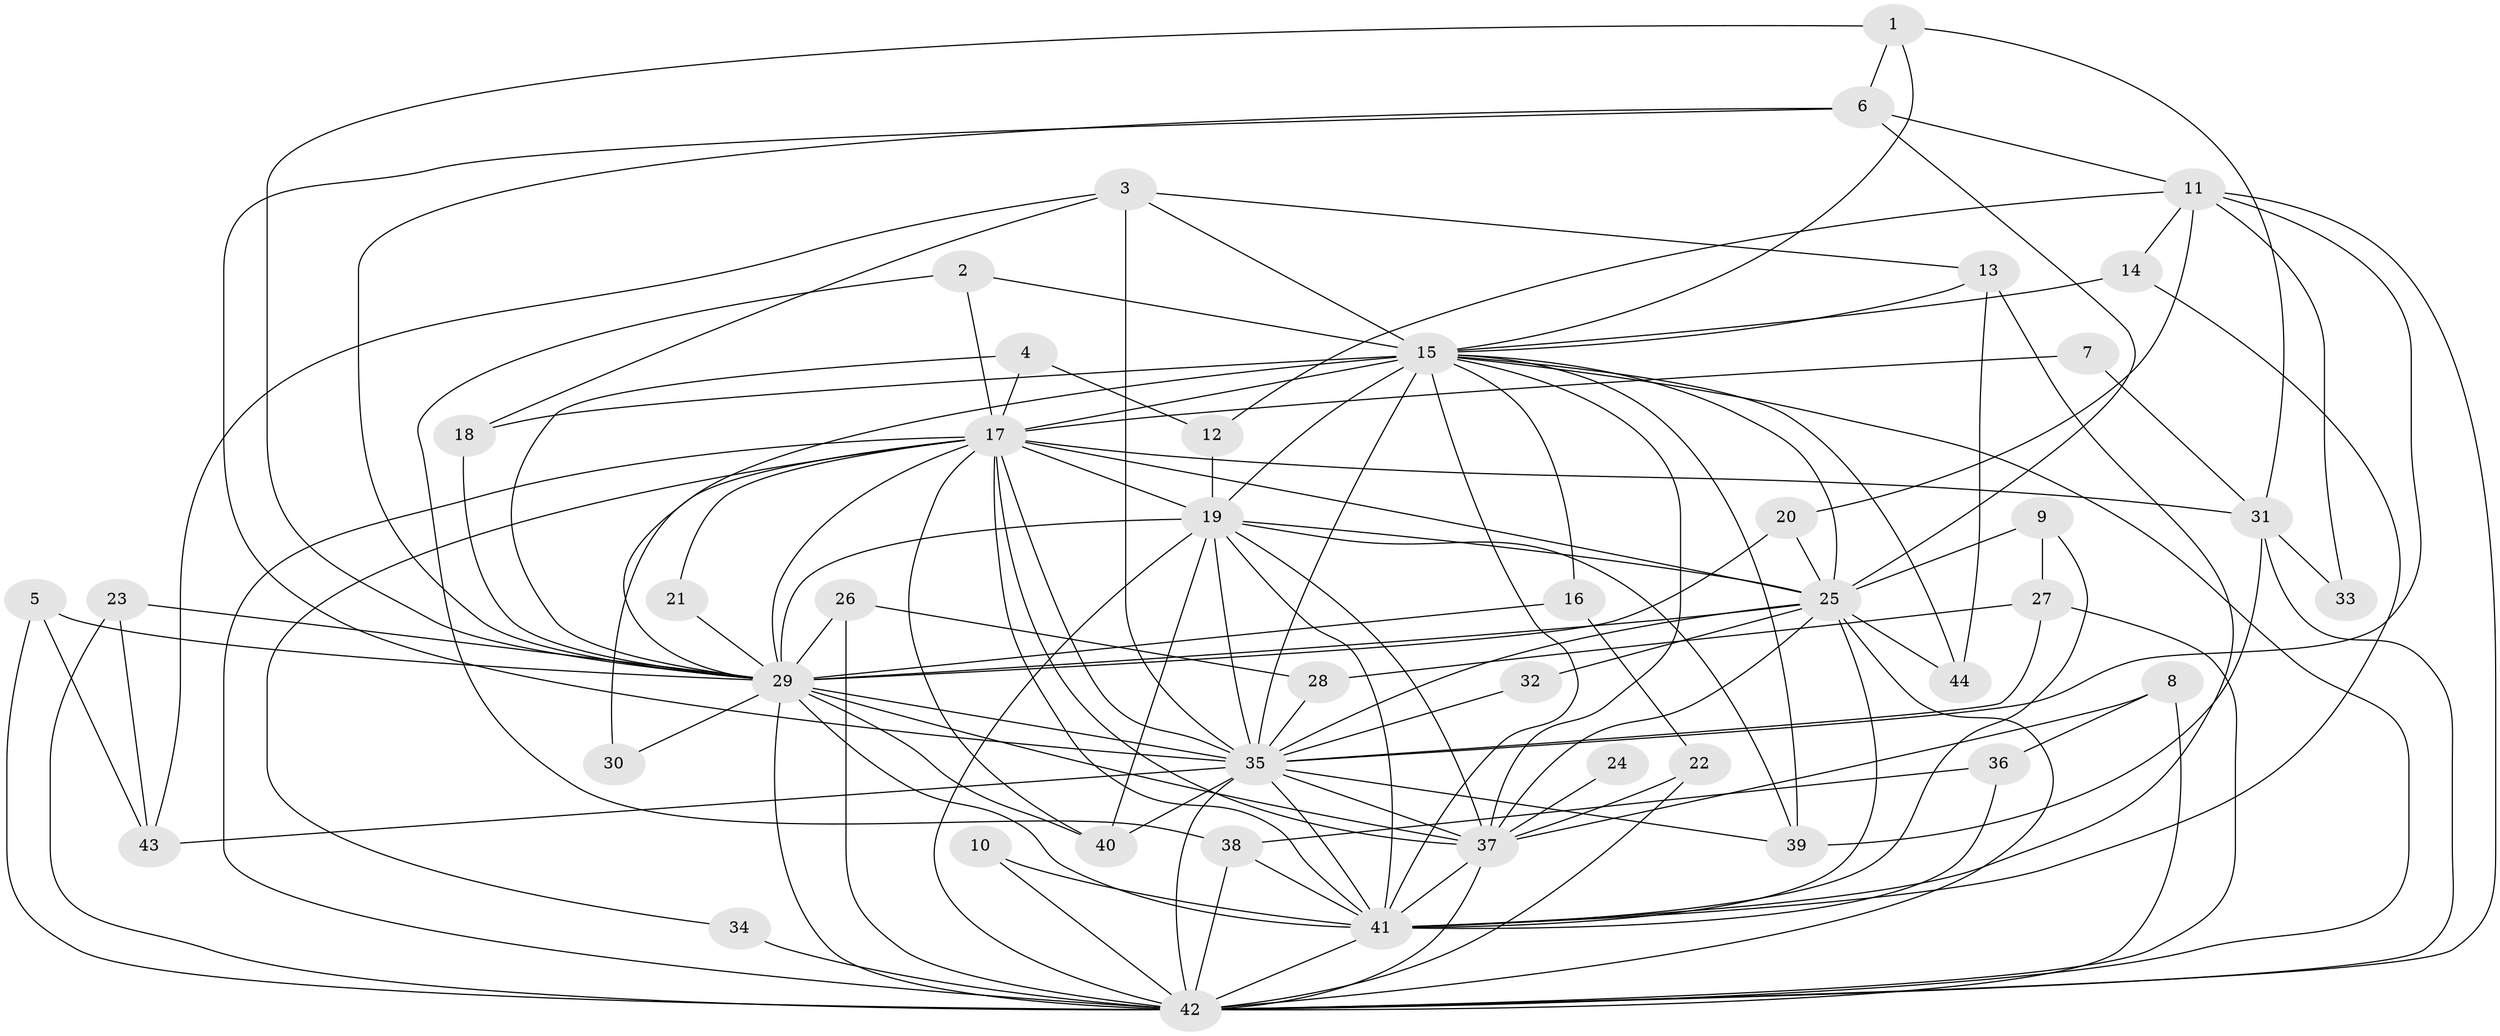 // original degree distribution, {26: 0.022727272727272728, 14: 0.011363636363636364, 18: 0.011363636363636364, 28: 0.011363636363636364, 20: 0.011363636363636364, 15: 0.011363636363636364, 19: 0.011363636363636364, 17: 0.011363636363636364, 10: 0.011363636363636364, 2: 0.5113636363636364, 4: 0.07954545454545454, 3: 0.23863636363636365, 5: 0.03409090909090909, 7: 0.011363636363636364, 6: 0.011363636363636364}
// Generated by graph-tools (version 1.1) at 2025/36/03/04/25 23:36:14]
// undirected, 44 vertices, 126 edges
graph export_dot {
  node [color=gray90,style=filled];
  1;
  2;
  3;
  4;
  5;
  6;
  7;
  8;
  9;
  10;
  11;
  12;
  13;
  14;
  15;
  16;
  17;
  18;
  19;
  20;
  21;
  22;
  23;
  24;
  25;
  26;
  27;
  28;
  29;
  30;
  31;
  32;
  33;
  34;
  35;
  36;
  37;
  38;
  39;
  40;
  41;
  42;
  43;
  44;
  1 -- 6 [weight=1.0];
  1 -- 15 [weight=1.0];
  1 -- 29 [weight=1.0];
  1 -- 31 [weight=1.0];
  2 -- 15 [weight=1.0];
  2 -- 17 [weight=1.0];
  2 -- 38 [weight=1.0];
  3 -- 13 [weight=1.0];
  3 -- 15 [weight=1.0];
  3 -- 18 [weight=1.0];
  3 -- 35 [weight=1.0];
  3 -- 43 [weight=1.0];
  4 -- 12 [weight=1.0];
  4 -- 17 [weight=1.0];
  4 -- 29 [weight=1.0];
  5 -- 29 [weight=1.0];
  5 -- 42 [weight=1.0];
  5 -- 43 [weight=1.0];
  6 -- 11 [weight=1.0];
  6 -- 25 [weight=1.0];
  6 -- 29 [weight=1.0];
  6 -- 35 [weight=1.0];
  7 -- 17 [weight=1.0];
  7 -- 31 [weight=1.0];
  8 -- 36 [weight=1.0];
  8 -- 37 [weight=1.0];
  8 -- 42 [weight=1.0];
  9 -- 25 [weight=1.0];
  9 -- 27 [weight=1.0];
  9 -- 41 [weight=1.0];
  10 -- 41 [weight=1.0];
  10 -- 42 [weight=1.0];
  11 -- 12 [weight=1.0];
  11 -- 14 [weight=1.0];
  11 -- 20 [weight=1.0];
  11 -- 33 [weight=1.0];
  11 -- 35 [weight=1.0];
  11 -- 42 [weight=1.0];
  12 -- 19 [weight=1.0];
  13 -- 15 [weight=1.0];
  13 -- 41 [weight=1.0];
  13 -- 44 [weight=1.0];
  14 -- 15 [weight=1.0];
  14 -- 41 [weight=1.0];
  15 -- 16 [weight=1.0];
  15 -- 17 [weight=1.0];
  15 -- 18 [weight=1.0];
  15 -- 19 [weight=2.0];
  15 -- 25 [weight=1.0];
  15 -- 29 [weight=1.0];
  15 -- 35 [weight=3.0];
  15 -- 37 [weight=1.0];
  15 -- 39 [weight=1.0];
  15 -- 41 [weight=1.0];
  15 -- 42 [weight=1.0];
  15 -- 44 [weight=1.0];
  16 -- 22 [weight=1.0];
  16 -- 29 [weight=1.0];
  17 -- 19 [weight=1.0];
  17 -- 21 [weight=1.0];
  17 -- 25 [weight=1.0];
  17 -- 29 [weight=1.0];
  17 -- 30 [weight=2.0];
  17 -- 31 [weight=1.0];
  17 -- 34 [weight=1.0];
  17 -- 35 [weight=3.0];
  17 -- 37 [weight=1.0];
  17 -- 40 [weight=1.0];
  17 -- 41 [weight=1.0];
  17 -- 42 [weight=1.0];
  18 -- 29 [weight=2.0];
  19 -- 25 [weight=1.0];
  19 -- 29 [weight=2.0];
  19 -- 35 [weight=2.0];
  19 -- 37 [weight=1.0];
  19 -- 39 [weight=1.0];
  19 -- 40 [weight=1.0];
  19 -- 41 [weight=1.0];
  19 -- 42 [weight=1.0];
  20 -- 25 [weight=1.0];
  20 -- 29 [weight=1.0];
  21 -- 29 [weight=2.0];
  22 -- 37 [weight=1.0];
  22 -- 42 [weight=1.0];
  23 -- 29 [weight=1.0];
  23 -- 42 [weight=1.0];
  23 -- 43 [weight=1.0];
  24 -- 37 [weight=1.0];
  25 -- 29 [weight=2.0];
  25 -- 32 [weight=2.0];
  25 -- 35 [weight=3.0];
  25 -- 37 [weight=1.0];
  25 -- 41 [weight=2.0];
  25 -- 42 [weight=1.0];
  25 -- 44 [weight=1.0];
  26 -- 28 [weight=1.0];
  26 -- 29 [weight=2.0];
  26 -- 42 [weight=1.0];
  27 -- 28 [weight=1.0];
  27 -- 35 [weight=1.0];
  27 -- 42 [weight=2.0];
  28 -- 35 [weight=1.0];
  29 -- 30 [weight=1.0];
  29 -- 35 [weight=4.0];
  29 -- 37 [weight=1.0];
  29 -- 40 [weight=1.0];
  29 -- 41 [weight=1.0];
  29 -- 42 [weight=1.0];
  31 -- 33 [weight=1.0];
  31 -- 39 [weight=1.0];
  31 -- 42 [weight=2.0];
  32 -- 35 [weight=1.0];
  34 -- 42 [weight=2.0];
  35 -- 37 [weight=3.0];
  35 -- 39 [weight=1.0];
  35 -- 40 [weight=1.0];
  35 -- 41 [weight=3.0];
  35 -- 42 [weight=4.0];
  35 -- 43 [weight=1.0];
  36 -- 38 [weight=1.0];
  36 -- 41 [weight=1.0];
  37 -- 41 [weight=1.0];
  37 -- 42 [weight=2.0];
  38 -- 41 [weight=1.0];
  38 -- 42 [weight=1.0];
  41 -- 42 [weight=1.0];
}

